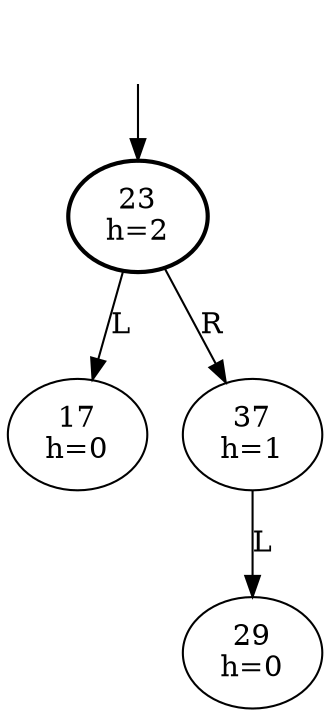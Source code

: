 digraph
 {
	Dummy [style=invis];
	Dummy -> 23;
	23 [penwidth=2];

	
      23 [label="23\nh=2"];

      23 -> 17 [label="L"];
      17 [label="17\nh=0"];

      23 -> 37 [label="R"];
      37 [label="37\nh=1"];

      37 -> 29 [label="L"];
      29 [label="29\nh=0"];

}